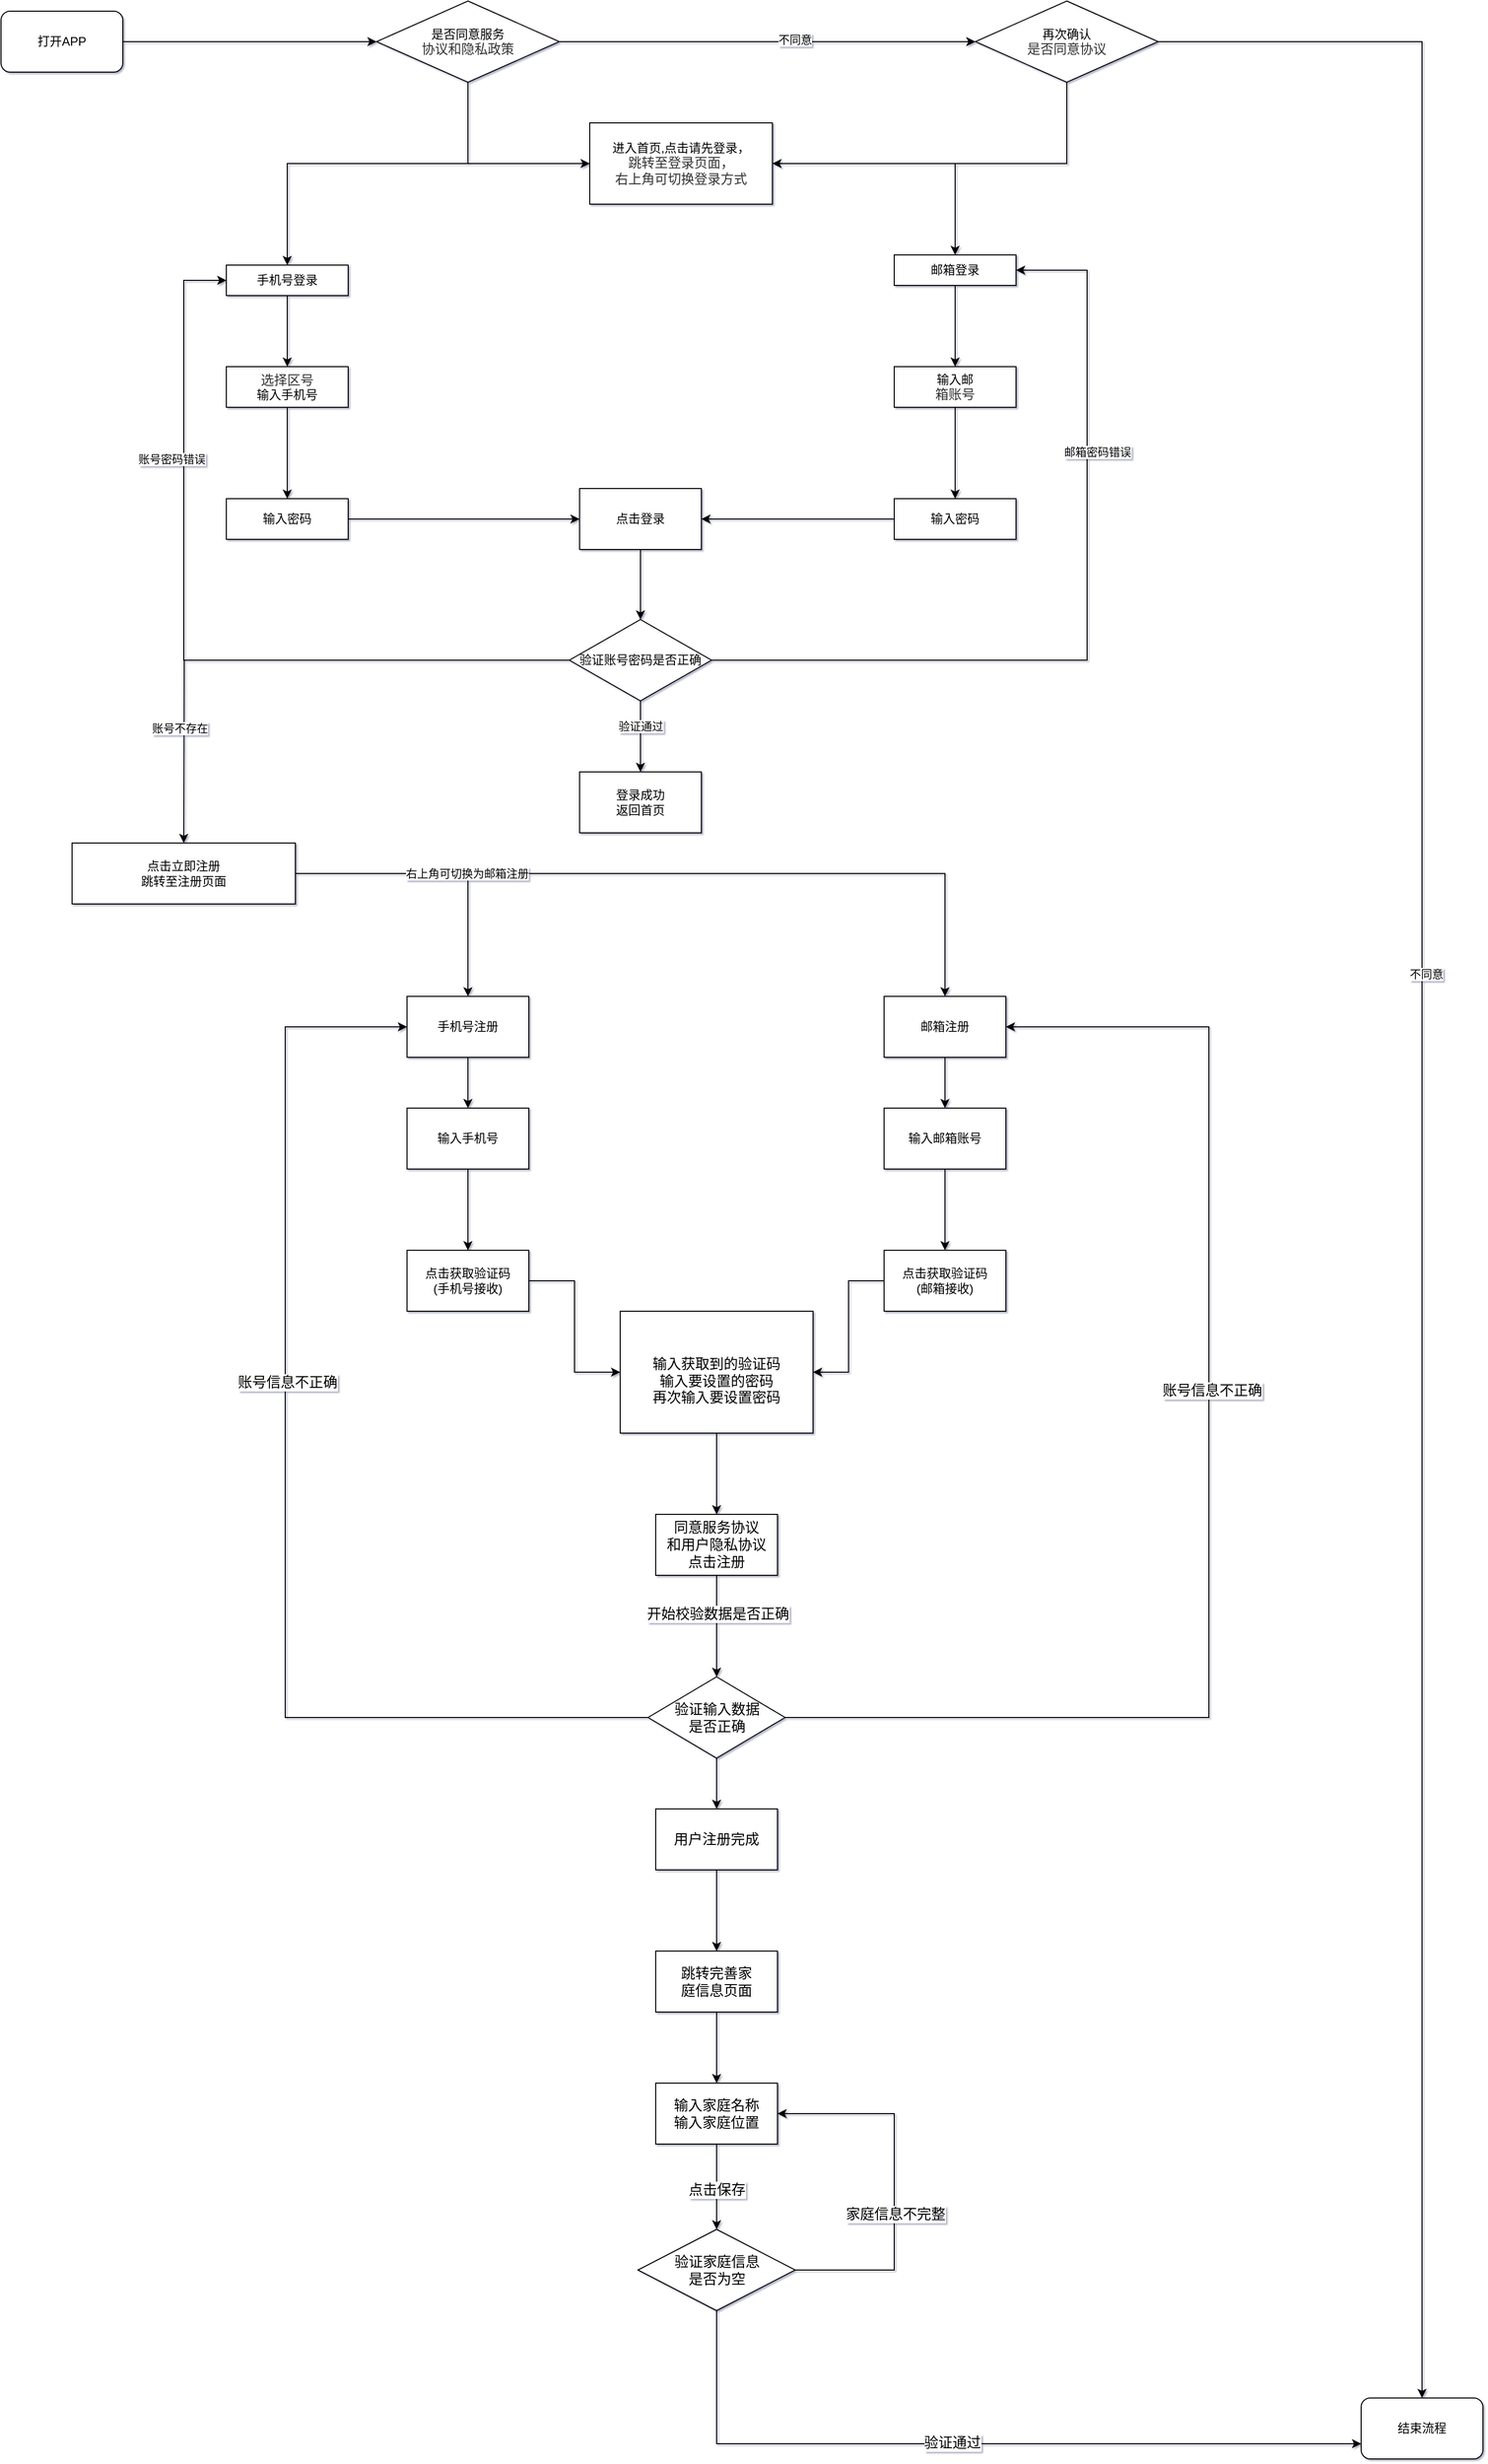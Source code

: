 <mxfile version="20.8.5" type="github"><diagram id="eP0NxSscDDGJ58uZAJaf" name="第 1 页"><mxGraphModel dx="1793" dy="5980" grid="1" gridSize="10" guides="0" tooltips="1" connect="0" arrows="1" fold="1" page="1" pageScale="1" pageWidth="583" pageHeight="827" background="none" math="0" shadow="1"><root><mxCell id="0"/><mxCell id="1" parent="0"/><mxCell id="HvGTQ8gq_wR8QJ02qZiN-2" value="" style="edgeStyle=orthogonalEdgeStyle;rounded=0;orthogonalLoop=1;jettySize=auto;html=1;exitX=1;exitY=0.5;exitDx=0;exitDy=0;entryX=0;entryY=0.5;entryDx=0;entryDy=0;" parent="1" source="HvGTQ8gq_wR8QJ02qZiN-3" target="HvGTQ8gq_wR8QJ02qZiN-5" edge="1"><mxGeometry relative="1" as="geometry"><mxPoint x="240" y="-4565" as="sourcePoint"/><mxPoint x="350" y="-4570" as="targetPoint"/></mxGeometry></mxCell><mxCell id="HvGTQ8gq_wR8QJ02qZiN-3" value="打开APP" style="rounded=1;whiteSpace=wrap;html=1;" parent="1" vertex="1"><mxGeometry x="120" y="-4600" width="120" height="60" as="geometry"/></mxCell><mxCell id="HvGTQ8gq_wR8QJ02qZiN-9" style="edgeStyle=orthogonalEdgeStyle;rounded=0;orthogonalLoop=1;jettySize=auto;html=1;" parent="1" source="HvGTQ8gq_wR8QJ02qZiN-5" target="HvGTQ8gq_wR8QJ02qZiN-8" edge="1"><mxGeometry relative="1" as="geometry"><Array as="points"><mxPoint x="560" y="-4570"/></Array></mxGeometry></mxCell><mxCell id="HvGTQ8gq_wR8QJ02qZiN-10" value="不同意" style="edgeLabel;html=1;align=center;verticalAlign=middle;resizable=0;points=[];" parent="HvGTQ8gq_wR8QJ02qZiN-9" vertex="1" connectable="0"><mxGeometry x="0.131" y="2" relative="1" as="geometry"><mxPoint as="offset"/></mxGeometry></mxCell><mxCell id="HvGTQ8gq_wR8QJ02qZiN-19" style="edgeStyle=orthogonalEdgeStyle;rounded=0;orthogonalLoop=1;jettySize=auto;html=1;exitX=0.5;exitY=1;exitDx=0;exitDy=0;entryX=0;entryY=0.5;entryDx=0;entryDy=0;" parent="1" source="HvGTQ8gq_wR8QJ02qZiN-5" target="HvGTQ8gq_wR8QJ02qZiN-15" edge="1"><mxGeometry relative="1" as="geometry"><Array as="points"><mxPoint x="580" y="-4450"/></Array></mxGeometry></mxCell><mxCell id="HvGTQ8gq_wR8QJ02qZiN-5" value="是否同意服务&lt;div style=&quot;-webkit-font-smoothing: antialiased; resize: none; outline: 0px; font-size: 13px; color: rgb(50, 50, 50); font-family: 微软雅黑;&quot;&gt;协议和隐私政策&lt;/div&gt;" style="rhombus;whiteSpace=wrap;html=1;" parent="1" vertex="1"><mxGeometry x="490" y="-4610" width="180" height="80" as="geometry"/></mxCell><mxCell id="HvGTQ8gq_wR8QJ02qZiN-12" style="edgeStyle=orthogonalEdgeStyle;rounded=0;orthogonalLoop=1;jettySize=auto;html=1;entryX=0.5;entryY=0;entryDx=0;entryDy=0;" parent="1" source="HvGTQ8gq_wR8QJ02qZiN-8" target="HvGTQ8gq_wR8QJ02qZiN-11" edge="1"><mxGeometry relative="1" as="geometry"><Array as="points"><mxPoint x="1520" y="-4570"/></Array></mxGeometry></mxCell><mxCell id="HvGTQ8gq_wR8QJ02qZiN-13" value="不同意" style="edgeLabel;html=1;align=center;verticalAlign=middle;resizable=0;points=[];" parent="HvGTQ8gq_wR8QJ02qZiN-12" vertex="1" connectable="0"><mxGeometry x="-0.087" y="4" relative="1" as="geometry"><mxPoint as="offset"/></mxGeometry></mxCell><mxCell id="HvGTQ8gq_wR8QJ02qZiN-22" style="edgeStyle=orthogonalEdgeStyle;rounded=0;orthogonalLoop=1;jettySize=auto;html=1;exitX=0.5;exitY=1;exitDx=0;exitDy=0;entryX=1;entryY=0.5;entryDx=0;entryDy=0;" parent="1" source="HvGTQ8gq_wR8QJ02qZiN-8" target="HvGTQ8gq_wR8QJ02qZiN-15" edge="1"><mxGeometry relative="1" as="geometry"/></mxCell><mxCell id="HvGTQ8gq_wR8QJ02qZiN-8" value="再次确认&lt;div style=&quot;-webkit-font-smoothing: antialiased; resize: none; outline: 0px; font-size: 13px; color: rgb(50, 50, 50); font-family: 微软雅黑;&quot;&gt;是否同意协议&lt;/div&gt;" style="rhombus;whiteSpace=wrap;html=1;" parent="1" vertex="1"><mxGeometry x="1080" y="-4610" width="180" height="80" as="geometry"/></mxCell><mxCell id="HvGTQ8gq_wR8QJ02qZiN-11" value="结束流程" style="rounded=1;whiteSpace=wrap;html=1;" parent="1" vertex="1"><mxGeometry x="1460" y="-2250" width="120" height="60" as="geometry"/></mxCell><mxCell id="HvGTQ8gq_wR8QJ02qZiN-24" style="edgeStyle=orthogonalEdgeStyle;rounded=0;orthogonalLoop=1;jettySize=auto;html=1;entryX=0.5;entryY=0;entryDx=0;entryDy=0;" parent="1" source="HvGTQ8gq_wR8QJ02qZiN-15" target="HvGTQ8gq_wR8QJ02qZiN-25" edge="1"><mxGeometry relative="1" as="geometry"><mxPoint x="370" y="-4310" as="targetPoint"/></mxGeometry></mxCell><mxCell id="HvGTQ8gq_wR8QJ02qZiN-29" style="edgeStyle=orthogonalEdgeStyle;rounded=0;orthogonalLoop=1;jettySize=auto;html=1;entryX=0.5;entryY=0;entryDx=0;entryDy=0;" parent="1" source="HvGTQ8gq_wR8QJ02qZiN-15" target="HvGTQ8gq_wR8QJ02qZiN-28" edge="1"><mxGeometry relative="1" as="geometry"><mxPoint x="720" y="-4310" as="targetPoint"/><Array as="points"><mxPoint x="1060" y="-4450"/></Array></mxGeometry></mxCell><mxCell id="HvGTQ8gq_wR8QJ02qZiN-15" value="进入首页,点击请先登录，&lt;div style=&quot;-webkit-font-smoothing: antialiased; resize: none; outline: 0px; font-size: 13px; color: rgb(50, 50, 50); font-family: 微软雅黑;&quot;&gt;跳转至登录页面，&lt;/div&gt;&lt;div style=&quot;-webkit-font-smoothing: antialiased; resize: none; outline: 0px; font-size: 13px; color: rgb(50, 50, 50); font-family: 微软雅黑;&quot;&gt;右上角可切换登录方式&lt;/div&gt;" style="rounded=0;whiteSpace=wrap;html=1;" parent="1" vertex="1"><mxGeometry x="700" y="-4490" width="180" height="80" as="geometry"/></mxCell><mxCell id="HvGTQ8gq_wR8QJ02qZiN-30" style="edgeStyle=orthogonalEdgeStyle;rounded=0;orthogonalLoop=1;jettySize=auto;html=1;exitX=0.5;exitY=1;exitDx=0;exitDy=0;entryX=0.5;entryY=0;entryDx=0;entryDy=0;" parent="1" source="HvGTQ8gq_wR8QJ02qZiN-25" target="HvGTQ8gq_wR8QJ02qZiN-32" edge="1"><mxGeometry relative="1" as="geometry"><mxPoint x="402" y="-4250" as="targetPoint"/></mxGeometry></mxCell><mxCell id="HvGTQ8gq_wR8QJ02qZiN-25" value="手机号登录" style="rounded=0;whiteSpace=wrap;html=1;" parent="1" vertex="1"><mxGeometry x="342" y="-4350" width="120" height="30" as="geometry"/></mxCell><mxCell id="HvGTQ8gq_wR8QJ02qZiN-34" style="edgeStyle=orthogonalEdgeStyle;rounded=0;orthogonalLoop=1;jettySize=auto;html=1;exitX=0.5;exitY=1;exitDx=0;exitDy=0;entryX=0.5;entryY=0;entryDx=0;entryDy=0;" parent="1" source="HvGTQ8gq_wR8QJ02qZiN-28" target="HvGTQ8gq_wR8QJ02qZiN-33" edge="1"><mxGeometry relative="1" as="geometry"/></mxCell><mxCell id="HvGTQ8gq_wR8QJ02qZiN-28" value="邮箱登录" style="rounded=0;whiteSpace=wrap;html=1;" parent="1" vertex="1"><mxGeometry x="1000" y="-4360" width="120" height="30" as="geometry"/></mxCell><mxCell id="HvGTQ8gq_wR8QJ02qZiN-65" value="" style="edgeStyle=orthogonalEdgeStyle;rounded=0;orthogonalLoop=1;jettySize=auto;html=1;" parent="1" source="HvGTQ8gq_wR8QJ02qZiN-32" target="HvGTQ8gq_wR8QJ02qZiN-64" edge="1"><mxGeometry relative="1" as="geometry"/></mxCell><mxCell id="HvGTQ8gq_wR8QJ02qZiN-32" value="&lt;div style=&quot;-webkit-font-smoothing: antialiased; resize: none; outline: 0px; font-size: 13px; color: rgb(50, 50, 50); font-family: 微软雅黑;&quot;&gt;选择区号&lt;/div&gt;输入手机号" style="rounded=0;whiteSpace=wrap;html=1;" parent="1" vertex="1"><mxGeometry x="342" y="-4250" width="120" height="40" as="geometry"/></mxCell><mxCell id="HvGTQ8gq_wR8QJ02qZiN-67" style="edgeStyle=orthogonalEdgeStyle;rounded=0;orthogonalLoop=1;jettySize=auto;html=1;entryX=0.5;entryY=0;entryDx=0;entryDy=0;" parent="1" source="HvGTQ8gq_wR8QJ02qZiN-33" target="HvGTQ8gq_wR8QJ02qZiN-66" edge="1"><mxGeometry relative="1" as="geometry"/></mxCell><mxCell id="HvGTQ8gq_wR8QJ02qZiN-33" value="输入邮&lt;div style=&quot;-webkit-font-smoothing: antialiased; resize: none; outline: 0px; font-size: 13px; color: rgb(50, 50, 50); font-family: 微软雅黑;&quot;&gt;箱账号&lt;/div&gt;" style="rounded=0;whiteSpace=wrap;html=1;" parent="1" vertex="1"><mxGeometry x="1000" y="-4250" width="120" height="40" as="geometry"/></mxCell><mxCell id="HvGTQ8gq_wR8QJ02qZiN-69" style="edgeStyle=orthogonalEdgeStyle;rounded=0;orthogonalLoop=1;jettySize=auto;html=1;entryX=0;entryY=0.5;entryDx=0;entryDy=0;" parent="1" source="HvGTQ8gq_wR8QJ02qZiN-64" target="HvGTQ8gq_wR8QJ02qZiN-70" edge="1"><mxGeometry relative="1" as="geometry"><mxPoint x="380" y="-4041" as="targetPoint"/></mxGeometry></mxCell><mxCell id="HvGTQ8gq_wR8QJ02qZiN-64" value="输入密码" style="rounded=0;whiteSpace=wrap;html=1;" parent="1" vertex="1"><mxGeometry x="342" y="-4120" width="120" height="40" as="geometry"/></mxCell><mxCell id="HvGTQ8gq_wR8QJ02qZiN-71" style="edgeStyle=orthogonalEdgeStyle;rounded=0;orthogonalLoop=1;jettySize=auto;html=1;entryX=1;entryY=0.5;entryDx=0;entryDy=0;" parent="1" source="HvGTQ8gq_wR8QJ02qZiN-66" target="HvGTQ8gq_wR8QJ02qZiN-70" edge="1"><mxGeometry relative="1" as="geometry"/></mxCell><mxCell id="HvGTQ8gq_wR8QJ02qZiN-66" value="输入密码" style="rounded=0;whiteSpace=wrap;html=1;" parent="1" vertex="1"><mxGeometry x="1000" y="-4120" width="120" height="40" as="geometry"/></mxCell><mxCell id="HvGTQ8gq_wR8QJ02qZiN-76" value="" style="edgeStyle=orthogonalEdgeStyle;rounded=0;orthogonalLoop=1;jettySize=auto;html=1;" parent="1" source="HvGTQ8gq_wR8QJ02qZiN-70" target="HvGTQ8gq_wR8QJ02qZiN-75" edge="1"><mxGeometry relative="1" as="geometry"/></mxCell><mxCell id="HvGTQ8gq_wR8QJ02qZiN-70" value="点击登录" style="rounded=0;whiteSpace=wrap;html=1;" parent="1" vertex="1"><mxGeometry x="690" y="-4130" width="120" height="60" as="geometry"/></mxCell><mxCell id="HvGTQ8gq_wR8QJ02qZiN-79" value="" style="edgeStyle=orthogonalEdgeStyle;rounded=0;orthogonalLoop=1;jettySize=auto;html=1;" parent="1" source="HvGTQ8gq_wR8QJ02qZiN-75" target="HvGTQ8gq_wR8QJ02qZiN-78" edge="1"><mxGeometry relative="1" as="geometry"/></mxCell><mxCell id="HvGTQ8gq_wR8QJ02qZiN-84" value="验证通过" style="edgeLabel;html=1;align=center;verticalAlign=middle;resizable=0;points=[];" parent="HvGTQ8gq_wR8QJ02qZiN-79" vertex="1" connectable="0"><mxGeometry x="-0.281" relative="1" as="geometry"><mxPoint as="offset"/></mxGeometry></mxCell><mxCell id="HvGTQ8gq_wR8QJ02qZiN-80" style="edgeStyle=orthogonalEdgeStyle;rounded=0;orthogonalLoop=1;jettySize=auto;html=1;exitX=1;exitY=0.5;exitDx=0;exitDy=0;entryX=1;entryY=0.5;entryDx=0;entryDy=0;" parent="1" source="HvGTQ8gq_wR8QJ02qZiN-75" target="HvGTQ8gq_wR8QJ02qZiN-28" edge="1"><mxGeometry relative="1" as="geometry"><Array as="points"><mxPoint x="1190" y="-3961"/><mxPoint x="1190" y="-4345"/></Array></mxGeometry></mxCell><mxCell id="HvGTQ8gq_wR8QJ02qZiN-83" value="邮箱密码错误" style="edgeLabel;html=1;align=center;verticalAlign=middle;resizable=0;points=[];" parent="HvGTQ8gq_wR8QJ02qZiN-80" vertex="1" connectable="0"><mxGeometry x="0.025" y="1" relative="1" as="geometry"><mxPoint x="11" y="-153" as="offset"/></mxGeometry></mxCell><mxCell id="HvGTQ8gq_wR8QJ02qZiN-81" style="edgeStyle=orthogonalEdgeStyle;rounded=0;orthogonalLoop=1;jettySize=auto;html=1;entryX=0;entryY=0.5;entryDx=0;entryDy=0;" parent="1" source="HvGTQ8gq_wR8QJ02qZiN-75" target="HvGTQ8gq_wR8QJ02qZiN-25" edge="1"><mxGeometry relative="1" as="geometry"><Array as="points"><mxPoint x="300" y="-3961"/><mxPoint x="300" y="-4335"/></Array></mxGeometry></mxCell><mxCell id="HvGTQ8gq_wR8QJ02qZiN-82" value="账号密码错误" style="edgeLabel;html=1;align=center;verticalAlign=middle;resizable=0;points=[];" parent="HvGTQ8gq_wR8QJ02qZiN-81" vertex="1" connectable="0"><mxGeometry x="-0.023" y="2" relative="1" as="geometry"><mxPoint x="-10" y="-189" as="offset"/></mxGeometry></mxCell><mxCell id="HvGTQ8gq_wR8QJ02qZiN-85" style="edgeStyle=orthogonalEdgeStyle;rounded=0;orthogonalLoop=1;jettySize=auto;html=1;exitX=0;exitY=0.5;exitDx=0;exitDy=0;" parent="1" source="HvGTQ8gq_wR8QJ02qZiN-75" edge="1"><mxGeometry relative="1" as="geometry"><mxPoint x="300" y="-3781" as="targetPoint"/></mxGeometry></mxCell><mxCell id="HvGTQ8gq_wR8QJ02qZiN-87" value="账号不存在" style="edgeLabel;html=1;align=center;verticalAlign=middle;resizable=0;points=[];" parent="HvGTQ8gq_wR8QJ02qZiN-85" vertex="1" connectable="0"><mxGeometry x="0.705" y="-4" relative="1" as="geometry"><mxPoint y="-31" as="offset"/></mxGeometry></mxCell><mxCell id="HvGTQ8gq_wR8QJ02qZiN-75" value="验证账号密码是否正确" style="rhombus;whiteSpace=wrap;html=1;rounded=0;" parent="1" vertex="1"><mxGeometry x="680" y="-4001" width="140" height="80" as="geometry"/></mxCell><mxCell id="HvGTQ8gq_wR8QJ02qZiN-78" value="登录成功&lt;br&gt;返回首页" style="whiteSpace=wrap;html=1;rounded=0;" parent="1" vertex="1"><mxGeometry x="690" y="-3851" width="120" height="60" as="geometry"/></mxCell><mxCell id="HvGTQ8gq_wR8QJ02qZiN-105" style="edgeStyle=orthogonalEdgeStyle;rounded=0;orthogonalLoop=1;jettySize=auto;html=1;exitX=1;exitY=0.5;exitDx=0;exitDy=0;entryX=0.5;entryY=0;entryDx=0;entryDy=0;" parent="1" source="HvGTQ8gq_wR8QJ02qZiN-88" target="HvGTQ8gq_wR8QJ02qZiN-97" edge="1"><mxGeometry relative="1" as="geometry"><Array as="points"><mxPoint x="580" y="-3751"/></Array></mxGeometry></mxCell><mxCell id="HvGTQ8gq_wR8QJ02qZiN-106" style="edgeStyle=orthogonalEdgeStyle;rounded=0;orthogonalLoop=1;jettySize=auto;html=1;entryX=0.5;entryY=0;entryDx=0;entryDy=0;" parent="1" source="HvGTQ8gq_wR8QJ02qZiN-88" target="HvGTQ8gq_wR8QJ02qZiN-101" edge="1"><mxGeometry relative="1" as="geometry"/></mxCell><mxCell id="HvGTQ8gq_wR8QJ02qZiN-107" value="右上角可切换为邮箱注册" style="edgeLabel;html=1;align=center;verticalAlign=middle;resizable=0;points=[];" parent="HvGTQ8gq_wR8QJ02qZiN-106" vertex="1" connectable="0"><mxGeometry x="-0.704" y="-2" relative="1" as="geometry"><mxPoint x="56" y="-2" as="offset"/></mxGeometry></mxCell><mxCell id="HvGTQ8gq_wR8QJ02qZiN-88" value="点击立即注册&lt;br&gt;跳转至注册页面" style="rounded=0;whiteSpace=wrap;html=1;" parent="1" vertex="1"><mxGeometry x="190" y="-3781" width="220" height="60" as="geometry"/></mxCell><mxCell id="HvGTQ8gq_wR8QJ02qZiN-116" style="edgeStyle=orthogonalEdgeStyle;rounded=0;orthogonalLoop=1;jettySize=auto;html=1;fontSize=14;" parent="1" source="HvGTQ8gq_wR8QJ02qZiN-97" target="HvGTQ8gq_wR8QJ02qZiN-115" edge="1"><mxGeometry relative="1" as="geometry"/></mxCell><mxCell id="HvGTQ8gq_wR8QJ02qZiN-97" value="手机号注册" style="rounded=0;whiteSpace=wrap;html=1;" parent="1" vertex="1"><mxGeometry x="520" y="-3630" width="120" height="60" as="geometry"/></mxCell><mxCell id="HvGTQ8gq_wR8QJ02qZiN-112" value="" style="edgeStyle=orthogonalEdgeStyle;rounded=0;orthogonalLoop=1;jettySize=auto;html=1;fontSize=14;" parent="1" source="HvGTQ8gq_wR8QJ02qZiN-101" target="HvGTQ8gq_wR8QJ02qZiN-111" edge="1"><mxGeometry relative="1" as="geometry"/></mxCell><mxCell id="HvGTQ8gq_wR8QJ02qZiN-101" value="邮箱注册" style="rounded=0;whiteSpace=wrap;html=1;" parent="1" vertex="1"><mxGeometry x="990" y="-3630" width="120" height="60" as="geometry"/></mxCell><mxCell id="HvGTQ8gq_wR8QJ02qZiN-114" value="" style="edgeStyle=orthogonalEdgeStyle;rounded=0;orthogonalLoop=1;jettySize=auto;html=1;fontSize=14;" parent="1" source="HvGTQ8gq_wR8QJ02qZiN-111" target="HvGTQ8gq_wR8QJ02qZiN-113" edge="1"><mxGeometry relative="1" as="geometry"/></mxCell><mxCell id="HvGTQ8gq_wR8QJ02qZiN-111" value="输入邮箱账号" style="rounded=0;whiteSpace=wrap;html=1;" parent="1" vertex="1"><mxGeometry x="990" y="-3520" width="120" height="60" as="geometry"/></mxCell><mxCell id="HvGTQ8gq_wR8QJ02qZiN-123" style="edgeStyle=orthogonalEdgeStyle;rounded=0;orthogonalLoop=1;jettySize=auto;html=1;entryX=1;entryY=0.5;entryDx=0;entryDy=0;fontSize=14;" parent="1" source="HvGTQ8gq_wR8QJ02qZiN-113" target="HvGTQ8gq_wR8QJ02qZiN-120" edge="1"><mxGeometry relative="1" as="geometry"/></mxCell><mxCell id="HvGTQ8gq_wR8QJ02qZiN-113" value="点击获取验证码&lt;br&gt;(邮箱接收)" style="rounded=0;whiteSpace=wrap;html=1;" parent="1" vertex="1"><mxGeometry x="990" y="-3380" width="120" height="60" as="geometry"/></mxCell><mxCell id="HvGTQ8gq_wR8QJ02qZiN-117" style="edgeStyle=orthogonalEdgeStyle;rounded=0;orthogonalLoop=1;jettySize=auto;html=1;fontSize=14;entryX=0.5;entryY=0;entryDx=0;entryDy=0;" parent="1" source="HvGTQ8gq_wR8QJ02qZiN-115" target="HvGTQ8gq_wR8QJ02qZiN-118" edge="1"><mxGeometry relative="1" as="geometry"><mxPoint x="580" y="-3370" as="targetPoint"/></mxGeometry></mxCell><mxCell id="HvGTQ8gq_wR8QJ02qZiN-115" value="输入手机号" style="rounded=0;whiteSpace=wrap;html=1;" parent="1" vertex="1"><mxGeometry x="520" y="-3520" width="120" height="60" as="geometry"/></mxCell><mxCell id="HvGTQ8gq_wR8QJ02qZiN-121" style="edgeStyle=orthogonalEdgeStyle;rounded=0;orthogonalLoop=1;jettySize=auto;html=1;entryX=0;entryY=0.5;entryDx=0;entryDy=0;fontSize=14;" parent="1" source="HvGTQ8gq_wR8QJ02qZiN-118" target="HvGTQ8gq_wR8QJ02qZiN-120" edge="1"><mxGeometry relative="1" as="geometry"/></mxCell><mxCell id="HvGTQ8gq_wR8QJ02qZiN-118" value="点击获取验证码&lt;br&gt;(手机号接收)" style="rounded=0;whiteSpace=wrap;html=1;" parent="1" vertex="1"><mxGeometry x="520" y="-3380" width="120" height="60" as="geometry"/></mxCell><mxCell id="HvGTQ8gq_wR8QJ02qZiN-126" style="edgeStyle=orthogonalEdgeStyle;rounded=0;orthogonalLoop=1;jettySize=auto;html=1;entryX=0.5;entryY=0;entryDx=0;entryDy=0;fontSize=14;" parent="1" source="HvGTQ8gq_wR8QJ02qZiN-120" target="HvGTQ8gq_wR8QJ02qZiN-125" edge="1"><mxGeometry relative="1" as="geometry"/></mxCell><mxCell id="HvGTQ8gq_wR8QJ02qZiN-120" value="&lt;br&gt;输入获取到的验证码&lt;br&gt;输入要设置的密码&lt;br style=&quot;border-color: var(--border-color);&quot;&gt;再次输入要设置密码" style="rounded=0;whiteSpace=wrap;html=1;fontSize=14;" parent="1" vertex="1"><mxGeometry x="730" y="-3320" width="190" height="120" as="geometry"/></mxCell><mxCell id="HvGTQ8gq_wR8QJ02qZiN-128" style="edgeStyle=orthogonalEdgeStyle;rounded=0;orthogonalLoop=1;jettySize=auto;html=1;fontSize=14;entryX=0.5;entryY=0;entryDx=0;entryDy=0;" parent="1" source="HvGTQ8gq_wR8QJ02qZiN-125" target="HvGTQ8gq_wR8QJ02qZiN-130" edge="1"><mxGeometry relative="1" as="geometry"><mxPoint x="825" y="-2960" as="targetPoint"/></mxGeometry></mxCell><mxCell id="HvGTQ8gq_wR8QJ02qZiN-129" value="开始校验数据是否正确" style="edgeLabel;html=1;align=center;verticalAlign=middle;resizable=0;points=[];fontSize=14;" parent="HvGTQ8gq_wR8QJ02qZiN-128" vertex="1" connectable="0"><mxGeometry x="-0.242" y="1" relative="1" as="geometry"><mxPoint as="offset"/></mxGeometry></mxCell><mxCell id="HvGTQ8gq_wR8QJ02qZiN-125" value="同意服务协议&lt;br&gt;和用户隐私协议&lt;br&gt;点击注册" style="rounded=0;whiteSpace=wrap;html=1;fontSize=14;" parent="1" vertex="1"><mxGeometry x="765" y="-3120" width="120" height="60" as="geometry"/></mxCell><mxCell id="HvGTQ8gq_wR8QJ02qZiN-131" style="edgeStyle=orthogonalEdgeStyle;rounded=0;orthogonalLoop=1;jettySize=auto;html=1;exitX=0;exitY=0.5;exitDx=0;exitDy=0;entryX=0;entryY=0.5;entryDx=0;entryDy=0;fontSize=14;" parent="1" source="HvGTQ8gq_wR8QJ02qZiN-130" target="HvGTQ8gq_wR8QJ02qZiN-97" edge="1"><mxGeometry relative="1" as="geometry"><Array as="points"><mxPoint x="400" y="-2920"/><mxPoint x="400" y="-3600"/></Array></mxGeometry></mxCell><mxCell id="HvGTQ8gq_wR8QJ02qZiN-133" value="账号信息不正确" style="edgeLabel;html=1;align=center;verticalAlign=middle;resizable=0;points=[];fontSize=14;" parent="HvGTQ8gq_wR8QJ02qZiN-131" vertex="1" connectable="0"><mxGeometry x="0.011" y="4" relative="1" as="geometry"><mxPoint x="6" y="-103" as="offset"/></mxGeometry></mxCell><mxCell id="HvGTQ8gq_wR8QJ02qZiN-132" style="edgeStyle=orthogonalEdgeStyle;rounded=0;orthogonalLoop=1;jettySize=auto;html=1;entryX=1;entryY=0.5;entryDx=0;entryDy=0;fontSize=14;" parent="1" source="HvGTQ8gq_wR8QJ02qZiN-130" target="HvGTQ8gq_wR8QJ02qZiN-101" edge="1"><mxGeometry relative="1" as="geometry"><Array as="points"><mxPoint x="1310" y="-2920"/><mxPoint x="1310" y="-3600"/></Array></mxGeometry></mxCell><mxCell id="HvGTQ8gq_wR8QJ02qZiN-134" value="账号信息不正确" style="edgeLabel;html=1;align=center;verticalAlign=middle;resizable=0;points=[];fontSize=14;" parent="HvGTQ8gq_wR8QJ02qZiN-132" vertex="1" connectable="0"><mxGeometry x="0.141" y="-3" relative="1" as="geometry"><mxPoint as="offset"/></mxGeometry></mxCell><mxCell id="HvGTQ8gq_wR8QJ02qZiN-135" style="edgeStyle=orthogonalEdgeStyle;rounded=0;orthogonalLoop=1;jettySize=auto;html=1;exitX=0.5;exitY=1;exitDx=0;exitDy=0;fontSize=14;" parent="1" source="HvGTQ8gq_wR8QJ02qZiN-130" target="HvGTQ8gq_wR8QJ02qZiN-137" edge="1"><mxGeometry relative="1" as="geometry"><mxPoint x="825" y="-2770" as="targetPoint"/></mxGeometry></mxCell><mxCell id="HvGTQ8gq_wR8QJ02qZiN-130" value="验证输入数据&lt;br&gt;是否正确" style="rhombus;whiteSpace=wrap;html=1;fontSize=14;" parent="1" vertex="1"><mxGeometry x="757.5" y="-2960" width="135" height="80" as="geometry"/></mxCell><mxCell id="HvGTQ8gq_wR8QJ02qZiN-140" value="" style="edgeStyle=orthogonalEdgeStyle;rounded=0;orthogonalLoop=1;jettySize=auto;html=1;fontSize=14;" parent="1" source="HvGTQ8gq_wR8QJ02qZiN-137" target="HvGTQ8gq_wR8QJ02qZiN-139" edge="1"><mxGeometry relative="1" as="geometry"/></mxCell><mxCell id="HvGTQ8gq_wR8QJ02qZiN-137" value="用户注册完成" style="rounded=0;whiteSpace=wrap;html=1;fontSize=14;" parent="1" vertex="1"><mxGeometry x="765" y="-2830" width="120" height="60" as="geometry"/></mxCell><mxCell id="HvGTQ8gq_wR8QJ02qZiN-143" value="" style="edgeStyle=orthogonalEdgeStyle;rounded=0;orthogonalLoop=1;jettySize=auto;html=1;fontSize=14;" parent="1" source="HvGTQ8gq_wR8QJ02qZiN-139" target="HvGTQ8gq_wR8QJ02qZiN-142" edge="1"><mxGeometry relative="1" as="geometry"/></mxCell><mxCell id="HvGTQ8gq_wR8QJ02qZiN-139" value="跳转完善家&lt;br&gt;庭信息页面" style="whiteSpace=wrap;html=1;fontSize=14;rounded=0;" parent="1" vertex="1"><mxGeometry x="765" y="-2690" width="120" height="60" as="geometry"/></mxCell><mxCell id="HvGTQ8gq_wR8QJ02qZiN-148" value="" style="edgeStyle=orthogonalEdgeStyle;rounded=0;orthogonalLoop=1;jettySize=auto;html=1;fontSize=14;" parent="1" source="HvGTQ8gq_wR8QJ02qZiN-142" target="HvGTQ8gq_wR8QJ02qZiN-147" edge="1"><mxGeometry relative="1" as="geometry"/></mxCell><mxCell id="HvGTQ8gq_wR8QJ02qZiN-149" value="点击保存" style="edgeLabel;html=1;align=center;verticalAlign=middle;resizable=0;points=[];fontSize=14;" parent="HvGTQ8gq_wR8QJ02qZiN-148" vertex="1" connectable="0"><mxGeometry x="-0.233" relative="1" as="geometry"><mxPoint y="13" as="offset"/></mxGeometry></mxCell><mxCell id="HvGTQ8gq_wR8QJ02qZiN-142" value="输入家庭名称&lt;br&gt;输入家庭位置" style="whiteSpace=wrap;html=1;fontSize=14;rounded=0;" parent="1" vertex="1"><mxGeometry x="765" y="-2560" width="120" height="60" as="geometry"/></mxCell><mxCell id="HvGTQ8gq_wR8QJ02qZiN-151" style="edgeStyle=orthogonalEdgeStyle;rounded=0;orthogonalLoop=1;jettySize=auto;html=1;entryX=1;entryY=0.5;entryDx=0;entryDy=0;fontSize=14;" parent="1" source="HvGTQ8gq_wR8QJ02qZiN-147" target="HvGTQ8gq_wR8QJ02qZiN-142" edge="1"><mxGeometry relative="1" as="geometry"><Array as="points"><mxPoint x="1000" y="-2376"/><mxPoint x="1000" y="-2530"/></Array></mxGeometry></mxCell><mxCell id="HvGTQ8gq_wR8QJ02qZiN-152" value="家庭信息不完整" style="edgeLabel;html=1;align=center;verticalAlign=middle;resizable=0;points=[];fontSize=14;" parent="HvGTQ8gq_wR8QJ02qZiN-151" vertex="1" connectable="0"><mxGeometry x="-0.167" y="-1" relative="1" as="geometry"><mxPoint as="offset"/></mxGeometry></mxCell><mxCell id="HvGTQ8gq_wR8QJ02qZiN-153" style="edgeStyle=orthogonalEdgeStyle;rounded=0;orthogonalLoop=1;jettySize=auto;html=1;entryX=0;entryY=0.75;entryDx=0;entryDy=0;fontSize=14;" parent="1" source="HvGTQ8gq_wR8QJ02qZiN-147" target="HvGTQ8gq_wR8QJ02qZiN-11" edge="1"><mxGeometry relative="1" as="geometry"><Array as="points"><mxPoint x="825" y="-2205"/></Array></mxGeometry></mxCell><mxCell id="HvGTQ8gq_wR8QJ02qZiN-154" value="验证通过" style="edgeLabel;html=1;align=center;verticalAlign=middle;resizable=0;points=[];fontSize=14;" parent="HvGTQ8gq_wR8QJ02qZiN-153" vertex="1" connectable="0"><mxGeometry x="-0.053" y="1" relative="1" as="geometry"><mxPoint as="offset"/></mxGeometry></mxCell><mxCell id="HvGTQ8gq_wR8QJ02qZiN-147" value="验证家庭信息&lt;br&gt;是否为空" style="rhombus;whiteSpace=wrap;html=1;fontSize=14;rounded=0;" parent="1" vertex="1"><mxGeometry x="747.5" y="-2416" width="155" height="80" as="geometry"/></mxCell></root></mxGraphModel></diagram></mxfile>